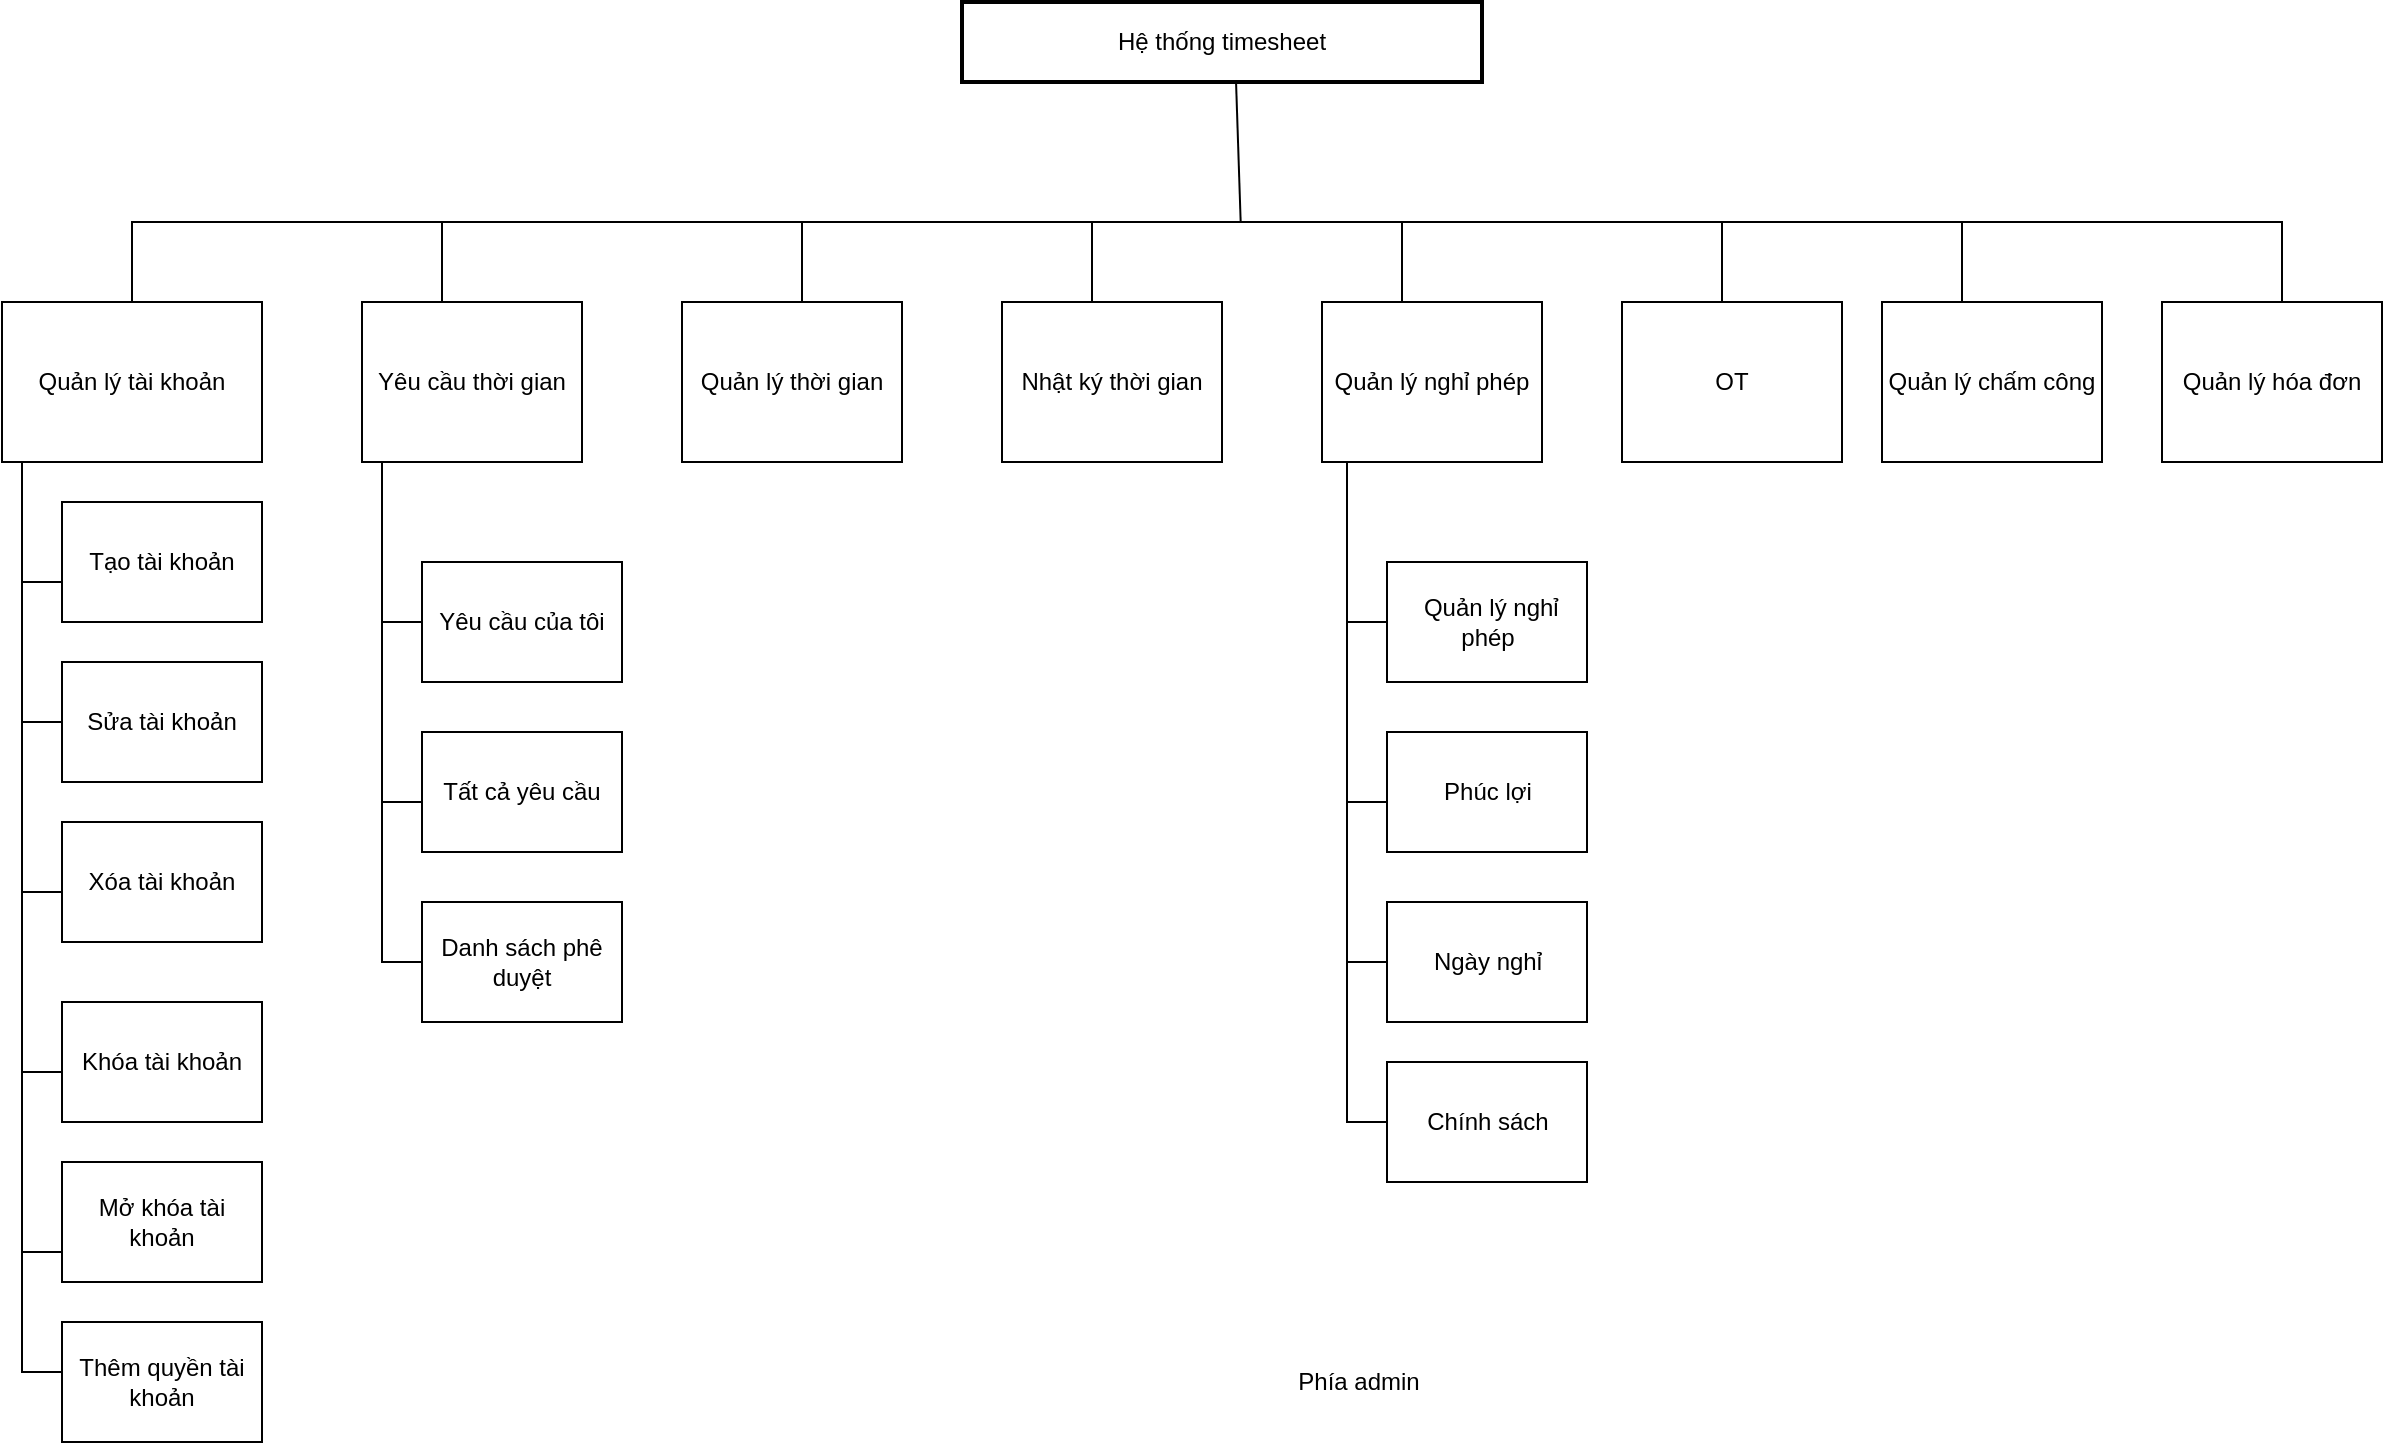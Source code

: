 <mxfile version="22.0.2" type="device" pages="3">
  <diagram name="BDF (Admin)" id="h5vYpTjHPYfRnU4A0GeR">
    <mxGraphModel dx="2301" dy="866" grid="1" gridSize="10" guides="1" tooltips="1" connect="1" arrows="1" fold="1" page="1" pageScale="1" pageWidth="850" pageHeight="1100" math="0" shadow="0">
      <root>
        <mxCell id="0" />
        <mxCell id="1" parent="0" />
        <mxCell id="E7teebw0IsDddwzWGSSj-1" value="Hệ thống timesheet" style="rounded=0;whiteSpace=wrap;html=1;strokeWidth=2;" parent="1" vertex="1">
          <mxGeometry x="360" y="100" width="260" height="40" as="geometry" />
        </mxCell>
        <mxCell id="E7teebw0IsDddwzWGSSj-2" value="" style="endArrow=none;html=1;rounded=0;entryX=0.527;entryY=1;entryDx=0;entryDy=0;entryPerimeter=0;" parent="1" target="E7teebw0IsDddwzWGSSj-1" edge="1">
          <mxGeometry width="50" height="50" relative="1" as="geometry">
            <mxPoint x="499.338" y="210" as="sourcePoint" />
            <mxPoint x="260" y="230" as="targetPoint" />
          </mxGeometry>
        </mxCell>
        <mxCell id="E7teebw0IsDddwzWGSSj-3" value="" style="shape=partialRectangle;whiteSpace=wrap;html=1;bottom=0;right=0;fillColor=none;" parent="1" vertex="1">
          <mxGeometry x="100" y="210" width="180" height="40" as="geometry" />
        </mxCell>
        <mxCell id="E7teebw0IsDddwzWGSSj-4" value="Yêu cầu thời gian" style="rounded=0;whiteSpace=wrap;html=1;" parent="1" vertex="1">
          <mxGeometry x="60" y="250" width="110" height="80" as="geometry" />
        </mxCell>
        <mxCell id="E7teebw0IsDddwzWGSSj-5" value="Quản lý thời gian" style="rounded=0;whiteSpace=wrap;html=1;" parent="1" vertex="1">
          <mxGeometry x="220" y="250" width="110" height="80" as="geometry" />
        </mxCell>
        <mxCell id="E7teebw0IsDddwzWGSSj-6" value="Nhật ký thời gian" style="rounded=0;whiteSpace=wrap;html=1;" parent="1" vertex="1">
          <mxGeometry x="380" y="250" width="110" height="80" as="geometry" />
        </mxCell>
        <mxCell id="E7teebw0IsDddwzWGSSj-7" value="Quản lý nghỉ phép" style="rounded=0;whiteSpace=wrap;html=1;" parent="1" vertex="1">
          <mxGeometry x="540" y="250" width="110" height="80" as="geometry" />
        </mxCell>
        <mxCell id="E7teebw0IsDddwzWGSSj-8" value="OT" style="rounded=0;whiteSpace=wrap;html=1;" parent="1" vertex="1">
          <mxGeometry x="690" y="250" width="110" height="80" as="geometry" />
        </mxCell>
        <mxCell id="E7teebw0IsDddwzWGSSj-9" value="" style="shape=partialRectangle;whiteSpace=wrap;html=1;bottom=0;right=0;fillColor=none;" parent="1" vertex="1">
          <mxGeometry x="280" y="210" width="180" height="40" as="geometry" />
        </mxCell>
        <mxCell id="E7teebw0IsDddwzWGSSj-10" value="" style="shape=partialRectangle;whiteSpace=wrap;html=1;bottom=0;right=0;fillColor=none;" parent="1" vertex="1">
          <mxGeometry x="425" y="210" width="165" height="40" as="geometry" />
        </mxCell>
        <mxCell id="E7teebw0IsDddwzWGSSj-11" value="" style="shape=partialRectangle;whiteSpace=wrap;html=1;bottom=0;right=0;fillColor=none;" parent="1" vertex="1">
          <mxGeometry x="580" y="210" width="160" height="40" as="geometry" />
        </mxCell>
        <mxCell id="E7teebw0IsDddwzWGSSj-12" value="" style="endArrow=none;html=1;rounded=0;entryX=1;entryY=0;entryDx=0;entryDy=0;exitX=1;exitY=1;exitDx=0;exitDy=0;" parent="1" source="E7teebw0IsDddwzWGSSj-11" target="E7teebw0IsDddwzWGSSj-11" edge="1">
          <mxGeometry width="50" height="50" relative="1" as="geometry">
            <mxPoint x="780" y="240" as="sourcePoint" />
            <mxPoint x="830" y="190" as="targetPoint" />
          </mxGeometry>
        </mxCell>
        <mxCell id="E7teebw0IsDddwzWGSSj-33" value="Phía admin" style="text;html=1;align=center;verticalAlign=middle;resizable=0;points=[];autosize=1;strokeColor=none;fillColor=none;" parent="1" vertex="1">
          <mxGeometry x="517.5" y="775" width="80" height="30" as="geometry" />
        </mxCell>
        <mxCell id="E7teebw0IsDddwzWGSSj-36" value="Quản lý chấm công" style="rounded=0;whiteSpace=wrap;html=1;" parent="1" vertex="1">
          <mxGeometry x="820" y="250" width="110" height="80" as="geometry" />
        </mxCell>
        <mxCell id="E7teebw0IsDddwzWGSSj-37" value="Quản lý hóa đơn&lt;br&gt;" style="rounded=0;whiteSpace=wrap;html=1;" parent="1" vertex="1">
          <mxGeometry x="960" y="250" width="110" height="80" as="geometry" />
        </mxCell>
        <mxCell id="E7teebw0IsDddwzWGSSj-39" value="" style="shape=partialRectangle;whiteSpace=wrap;html=1;bottom=0;right=0;fillColor=none;" parent="1" vertex="1">
          <mxGeometry x="860" y="210" width="160" height="40" as="geometry" />
        </mxCell>
        <mxCell id="E7teebw0IsDddwzWGSSj-42" value="" style="shape=partialRectangle;whiteSpace=wrap;html=1;bottom=0;right=0;fillColor=none;" parent="1" vertex="1">
          <mxGeometry x="740" y="210" width="160" height="40" as="geometry" />
        </mxCell>
        <mxCell id="E7teebw0IsDddwzWGSSj-44" value="" style="endArrow=none;html=1;rounded=0;" parent="1" edge="1">
          <mxGeometry width="50" height="50" relative="1" as="geometry">
            <mxPoint x="1020" y="210" as="sourcePoint" />
            <mxPoint x="1020" y="250" as="targetPoint" />
          </mxGeometry>
        </mxCell>
        <mxCell id="E7teebw0IsDddwzWGSSj-45" value="" style="shape=partialRectangle;whiteSpace=wrap;html=1;bottom=0;right=0;fillColor=none;rotation=-90;" parent="1" vertex="1">
          <mxGeometry x="40" y="360" width="80" height="20" as="geometry" />
        </mxCell>
        <mxCell id="E7teebw0IsDddwzWGSSj-46" value="Yêu cầu của tôi" style="rounded=0;whiteSpace=wrap;html=1;" parent="1" vertex="1">
          <mxGeometry x="90" y="380" width="100" height="60" as="geometry" />
        </mxCell>
        <mxCell id="E7teebw0IsDddwzWGSSj-48" value="Tất cả yêu cầu" style="rounded=0;whiteSpace=wrap;html=1;" parent="1" vertex="1">
          <mxGeometry x="90" y="465" width="100" height="60" as="geometry" />
        </mxCell>
        <mxCell id="E7teebw0IsDddwzWGSSj-49" value="Danh sách phê duyệt" style="rounded=0;whiteSpace=wrap;html=1;" parent="1" vertex="1">
          <mxGeometry x="90" y="550" width="100" height="60" as="geometry" />
        </mxCell>
        <mxCell id="E7teebw0IsDddwzWGSSj-50" value="" style="shape=partialRectangle;whiteSpace=wrap;html=1;bottom=0;right=0;fillColor=none;rotation=-90;" parent="1" vertex="1">
          <mxGeometry x="40" y="530" width="80" height="20" as="geometry" />
        </mxCell>
        <mxCell id="E7teebw0IsDddwzWGSSj-51" value="" style="shape=partialRectangle;whiteSpace=wrap;html=1;bottom=0;right=0;fillColor=none;rotation=-90;" parent="1" vertex="1">
          <mxGeometry x="35" y="445" width="90" height="20" as="geometry" />
        </mxCell>
        <mxCell id="E7teebw0IsDddwzWGSSj-64" value="" style="shape=partialRectangle;whiteSpace=wrap;html=1;bottom=0;right=0;fillColor=none;rotation=-90;" parent="1" vertex="1">
          <mxGeometry x="522.5" y="360" width="80" height="20" as="geometry" />
        </mxCell>
        <mxCell id="E7teebw0IsDddwzWGSSj-65" value="&amp;nbsp;Quản lý nghỉ phép" style="rounded=0;whiteSpace=wrap;html=1;" parent="1" vertex="1">
          <mxGeometry x="572.5" y="380" width="100" height="60" as="geometry" />
        </mxCell>
        <mxCell id="E7teebw0IsDddwzWGSSj-66" value="Phúc lợi" style="rounded=0;whiteSpace=wrap;html=1;" parent="1" vertex="1">
          <mxGeometry x="572.5" y="465" width="100" height="60" as="geometry" />
        </mxCell>
        <mxCell id="E7teebw0IsDddwzWGSSj-67" value="Ngày nghỉ" style="rounded=0;whiteSpace=wrap;html=1;" parent="1" vertex="1">
          <mxGeometry x="572.5" y="550" width="100" height="60" as="geometry" />
        </mxCell>
        <mxCell id="E7teebw0IsDddwzWGSSj-68" value="" style="shape=partialRectangle;whiteSpace=wrap;html=1;bottom=0;right=0;fillColor=none;rotation=-90;" parent="1" vertex="1">
          <mxGeometry x="522.5" y="530" width="80" height="20" as="geometry" />
        </mxCell>
        <mxCell id="E7teebw0IsDddwzWGSSj-69" value="" style="shape=partialRectangle;whiteSpace=wrap;html=1;bottom=0;right=0;fillColor=none;rotation=-90;" parent="1" vertex="1">
          <mxGeometry x="517.5" y="445" width="90" height="20" as="geometry" />
        </mxCell>
        <mxCell id="E7teebw0IsDddwzWGSSj-70" value="Chính sách" style="rounded=0;whiteSpace=wrap;html=1;" parent="1" vertex="1">
          <mxGeometry x="572.5" y="630" width="100" height="60" as="geometry" />
        </mxCell>
        <mxCell id="E7teebw0IsDddwzWGSSj-71" value="" style="shape=partialRectangle;whiteSpace=wrap;html=1;bottom=0;right=0;fillColor=none;rotation=-90;" parent="1" vertex="1">
          <mxGeometry x="522.5" y="610" width="80" height="20" as="geometry" />
        </mxCell>
        <mxCell id="E7teebw0IsDddwzWGSSj-82" value="" style="shape=partialRectangle;whiteSpace=wrap;html=1;bottom=0;right=0;fillColor=none;" parent="1" vertex="1">
          <mxGeometry x="-55" y="210" width="180" height="40" as="geometry" />
        </mxCell>
        <mxCell id="E7teebw0IsDddwzWGSSj-83" value="Quản lý tài khoản" style="rounded=0;whiteSpace=wrap;html=1;" parent="1" vertex="1">
          <mxGeometry x="-120" y="250" width="130" height="80" as="geometry" />
        </mxCell>
        <mxCell id="E7teebw0IsDddwzWGSSj-84" value="Tạo tài khoản" style="rounded=0;whiteSpace=wrap;html=1;" parent="1" vertex="1">
          <mxGeometry x="-90" y="350" width="100" height="60" as="geometry" />
        </mxCell>
        <mxCell id="E7teebw0IsDddwzWGSSj-85" value="Sửa tài khoản" style="rounded=0;whiteSpace=wrap;html=1;" parent="1" vertex="1">
          <mxGeometry x="-90" y="430" width="100" height="60" as="geometry" />
        </mxCell>
        <mxCell id="E7teebw0IsDddwzWGSSj-86" value="Xóa tài khoản" style="rounded=0;whiteSpace=wrap;html=1;" parent="1" vertex="1">
          <mxGeometry x="-90" y="510" width="100" height="60" as="geometry" />
        </mxCell>
        <mxCell id="E7teebw0IsDddwzWGSSj-90" value="" style="shape=partialRectangle;whiteSpace=wrap;html=1;bottom=0;right=0;fillColor=none;rotation=-90;" parent="1" vertex="1">
          <mxGeometry x="-130" y="350" width="60" height="20" as="geometry" />
        </mxCell>
        <mxCell id="E7teebw0IsDddwzWGSSj-92" value="" style="shape=partialRectangle;whiteSpace=wrap;html=1;bottom=0;right=0;fillColor=none;rotation=-90;" parent="1" vertex="1">
          <mxGeometry x="-135" y="415" width="70" height="20" as="geometry" />
        </mxCell>
        <mxCell id="E7teebw0IsDddwzWGSSj-96" value="" style="shape=partialRectangle;whiteSpace=wrap;html=1;bottom=0;right=0;fillColor=none;rotation=-90;" parent="1" vertex="1">
          <mxGeometry x="-145" y="490" width="90" height="20" as="geometry" />
        </mxCell>
        <mxCell id="MVcLi0CXAGnTmS7p04fH-1" value="Khóa tài khoản" style="rounded=0;whiteSpace=wrap;html=1;" parent="1" vertex="1">
          <mxGeometry x="-90" y="600" width="100" height="60" as="geometry" />
        </mxCell>
        <mxCell id="MVcLi0CXAGnTmS7p04fH-2" value="Mở khóa tài khoản" style="rounded=0;whiteSpace=wrap;html=1;" parent="1" vertex="1">
          <mxGeometry x="-90" y="680" width="100" height="60" as="geometry" />
        </mxCell>
        <mxCell id="MVcLi0CXAGnTmS7p04fH-3" value="Thêm quyền tài khoản" style="rounded=0;whiteSpace=wrap;html=1;" parent="1" vertex="1">
          <mxGeometry x="-90" y="760" width="100" height="60" as="geometry" />
        </mxCell>
        <mxCell id="MVcLi0CXAGnTmS7p04fH-4" value="" style="shape=partialRectangle;whiteSpace=wrap;html=1;bottom=0;right=0;fillColor=none;rotation=-90;" parent="1" vertex="1">
          <mxGeometry x="-145" y="580" width="90" height="20" as="geometry" />
        </mxCell>
        <mxCell id="MVcLi0CXAGnTmS7p04fH-5" value="" style="shape=partialRectangle;whiteSpace=wrap;html=1;bottom=0;right=0;fillColor=none;rotation=-90;" parent="1" vertex="1">
          <mxGeometry x="-145" y="670" width="90" height="20" as="geometry" />
        </mxCell>
        <mxCell id="MVcLi0CXAGnTmS7p04fH-6" value="" style="shape=partialRectangle;whiteSpace=wrap;html=1;bottom=0;right=0;fillColor=none;rotation=-90;" parent="1" vertex="1">
          <mxGeometry x="-145" y="730" width="90" height="20" as="geometry" />
        </mxCell>
      </root>
    </mxGraphModel>
  </diagram>
  <diagram id="YTh42X7q3K_oNGx18YK7" name="BDF (Management)">
    <mxGraphModel dx="1036" dy="606" grid="1" gridSize="10" guides="1" tooltips="1" connect="1" arrows="1" fold="1" page="1" pageScale="1" pageWidth="850" pageHeight="1100" math="0" shadow="0">
      <root>
        <mxCell id="0" />
        <mxCell id="1" parent="0" />
        <mxCell id="19-uw5dgSbHks8t0rAUR-1" value="Hệ thống timesheet" style="rounded=0;whiteSpace=wrap;html=1;strokeWidth=2;" parent="1" vertex="1">
          <mxGeometry x="520" y="100" width="260" height="40" as="geometry" />
        </mxCell>
        <mxCell id="19-uw5dgSbHks8t0rAUR-2" value="" style="endArrow=none;html=1;rounded=0;entryX=0.527;entryY=1;entryDx=0;entryDy=0;entryPerimeter=0;" parent="1" source="19-uw5dgSbHks8t0rAUR-11" target="19-uw5dgSbHks8t0rAUR-1" edge="1">
          <mxGeometry width="50" height="50" relative="1" as="geometry">
            <mxPoint x="730" y="200" as="sourcePoint" />
            <mxPoint x="420" y="230" as="targetPoint" />
          </mxGeometry>
        </mxCell>
        <mxCell id="19-uw5dgSbHks8t0rAUR-3" value="" style="shape=partialRectangle;whiteSpace=wrap;html=1;bottom=0;right=0;fillColor=none;" parent="1" vertex="1">
          <mxGeometry x="100" y="210" width="180" height="40" as="geometry" />
        </mxCell>
        <mxCell id="19-uw5dgSbHks8t0rAUR-4" value="Yêu cầu thời gian" style="rounded=0;whiteSpace=wrap;html=1;" parent="1" vertex="1">
          <mxGeometry x="60" y="250" width="110" height="80" as="geometry" />
        </mxCell>
        <mxCell id="19-uw5dgSbHks8t0rAUR-5" value="Quản lý thời gian" style="rounded=0;whiteSpace=wrap;html=1;" parent="1" vertex="1">
          <mxGeometry x="220" y="250" width="110" height="80" as="geometry" />
        </mxCell>
        <mxCell id="19-uw5dgSbHks8t0rAUR-6" value="Nhật ký thời gian" style="rounded=0;whiteSpace=wrap;html=1;" parent="1" vertex="1">
          <mxGeometry x="380" y="250" width="110" height="80" as="geometry" />
        </mxCell>
        <mxCell id="19-uw5dgSbHks8t0rAUR-7" value="Quản lý nghỉ phép" style="rounded=0;whiteSpace=wrap;html=1;" parent="1" vertex="1">
          <mxGeometry x="540" y="250" width="110" height="80" as="geometry" />
        </mxCell>
        <mxCell id="19-uw5dgSbHks8t0rAUR-8" value="OT" style="rounded=0;whiteSpace=wrap;html=1;" parent="1" vertex="1">
          <mxGeometry x="690" y="250" width="110" height="80" as="geometry" />
        </mxCell>
        <mxCell id="19-uw5dgSbHks8t0rAUR-9" value="" style="shape=partialRectangle;whiteSpace=wrap;html=1;bottom=0;right=0;fillColor=none;" parent="1" vertex="1">
          <mxGeometry x="280" y="210" width="180" height="40" as="geometry" />
        </mxCell>
        <mxCell id="19-uw5dgSbHks8t0rAUR-10" value="" style="shape=partialRectangle;whiteSpace=wrap;html=1;bottom=0;right=0;fillColor=none;" parent="1" vertex="1">
          <mxGeometry x="425" y="210" width="165" height="40" as="geometry" />
        </mxCell>
        <mxCell id="19-uw5dgSbHks8t0rAUR-11" value="" style="shape=partialRectangle;whiteSpace=wrap;html=1;bottom=0;right=0;fillColor=none;" parent="1" vertex="1">
          <mxGeometry x="580" y="210" width="160" height="40" as="geometry" />
        </mxCell>
        <mxCell id="19-uw5dgSbHks8t0rAUR-12" value="" style="endArrow=none;html=1;rounded=0;entryX=1;entryY=0;entryDx=0;entryDy=0;exitX=1;exitY=1;exitDx=0;exitDy=0;" parent="1" source="19-uw5dgSbHks8t0rAUR-11" target="19-uw5dgSbHks8t0rAUR-11" edge="1">
          <mxGeometry width="50" height="50" relative="1" as="geometry">
            <mxPoint x="780" y="240" as="sourcePoint" />
            <mxPoint x="830" y="190" as="targetPoint" />
          </mxGeometry>
        </mxCell>
        <mxCell id="19-uw5dgSbHks8t0rAUR-13" value="Phía&amp;nbsp; Management" style="text;html=1;align=center;verticalAlign=middle;resizable=0;points=[];autosize=1;strokeColor=none;fillColor=none;" parent="1" vertex="1">
          <mxGeometry x="572.5" y="720" width="120" height="30" as="geometry" />
        </mxCell>
        <mxCell id="19-uw5dgSbHks8t0rAUR-15" value="Quản lý dự án" style="rounded=0;whiteSpace=wrap;html=1;" parent="1" vertex="1">
          <mxGeometry x="830" y="250" width="110" height="80" as="geometry" />
        </mxCell>
        <mxCell id="19-uw5dgSbHks8t0rAUR-20" value="" style="shape=partialRectangle;whiteSpace=wrap;html=1;bottom=0;right=0;fillColor=none;" parent="1" vertex="1">
          <mxGeometry x="740" y="210" width="160" height="40" as="geometry" />
        </mxCell>
        <mxCell id="19-uw5dgSbHks8t0rAUR-23" value="" style="shape=partialRectangle;whiteSpace=wrap;html=1;bottom=0;right=0;fillColor=none;rotation=-90;" parent="1" vertex="1">
          <mxGeometry x="40" y="360" width="80" height="20" as="geometry" />
        </mxCell>
        <mxCell id="19-uw5dgSbHks8t0rAUR-24" value="Yêu cầu của tôi" style="rounded=0;whiteSpace=wrap;html=1;" parent="1" vertex="1">
          <mxGeometry x="90" y="380" width="100" height="60" as="geometry" />
        </mxCell>
        <mxCell id="19-uw5dgSbHks8t0rAUR-25" value="Tất cả yêu cầu" style="rounded=0;whiteSpace=wrap;html=1;" parent="1" vertex="1">
          <mxGeometry x="90" y="465" width="100" height="60" as="geometry" />
        </mxCell>
        <mxCell id="19-uw5dgSbHks8t0rAUR-26" value="Danh sách phê duyệt" style="rounded=0;whiteSpace=wrap;html=1;" parent="1" vertex="1">
          <mxGeometry x="90" y="550" width="100" height="60" as="geometry" />
        </mxCell>
        <mxCell id="19-uw5dgSbHks8t0rAUR-27" value="" style="shape=partialRectangle;whiteSpace=wrap;html=1;bottom=0;right=0;fillColor=none;rotation=-90;" parent="1" vertex="1">
          <mxGeometry x="40" y="530" width="80" height="20" as="geometry" />
        </mxCell>
        <mxCell id="19-uw5dgSbHks8t0rAUR-28" value="" style="shape=partialRectangle;whiteSpace=wrap;html=1;bottom=0;right=0;fillColor=none;rotation=-90;" parent="1" vertex="1">
          <mxGeometry x="35" y="445" width="90" height="20" as="geometry" />
        </mxCell>
        <mxCell id="19-uw5dgSbHks8t0rAUR-29" value="" style="shape=partialRectangle;whiteSpace=wrap;html=1;bottom=0;right=0;fillColor=none;rotation=-90;" parent="1" vertex="1">
          <mxGeometry x="522.5" y="360" width="80" height="20" as="geometry" />
        </mxCell>
        <mxCell id="19-uw5dgSbHks8t0rAUR-30" value="&amp;nbsp;Quản lý nghỉ phép" style="rounded=0;whiteSpace=wrap;html=1;" parent="1" vertex="1">
          <mxGeometry x="572.5" y="380" width="100" height="60" as="geometry" />
        </mxCell>
        <mxCell id="19-uw5dgSbHks8t0rAUR-31" value="Phúc lợi" style="rounded=0;whiteSpace=wrap;html=1;" parent="1" vertex="1">
          <mxGeometry x="572.5" y="465" width="100" height="60" as="geometry" />
        </mxCell>
        <mxCell id="19-uw5dgSbHks8t0rAUR-32" value="Ngày nghỉ" style="rounded=0;whiteSpace=wrap;html=1;" parent="1" vertex="1">
          <mxGeometry x="572.5" y="550" width="100" height="60" as="geometry" />
        </mxCell>
        <mxCell id="19-uw5dgSbHks8t0rAUR-33" value="" style="shape=partialRectangle;whiteSpace=wrap;html=1;bottom=0;right=0;fillColor=none;rotation=-90;" parent="1" vertex="1">
          <mxGeometry x="522.5" y="530" width="80" height="20" as="geometry" />
        </mxCell>
        <mxCell id="19-uw5dgSbHks8t0rAUR-34" value="" style="shape=partialRectangle;whiteSpace=wrap;html=1;bottom=0;right=0;fillColor=none;rotation=-90;" parent="1" vertex="1">
          <mxGeometry x="517.5" y="445" width="90" height="20" as="geometry" />
        </mxCell>
        <mxCell id="19-uw5dgSbHks8t0rAUR-35" value="Chính sách" style="rounded=0;whiteSpace=wrap;html=1;" parent="1" vertex="1">
          <mxGeometry x="572.5" y="630" width="100" height="60" as="geometry" />
        </mxCell>
        <mxCell id="19-uw5dgSbHks8t0rAUR-36" value="" style="shape=partialRectangle;whiteSpace=wrap;html=1;bottom=0;right=0;fillColor=none;rotation=-90;" parent="1" vertex="1">
          <mxGeometry x="522.5" y="610" width="80" height="20" as="geometry" />
        </mxCell>
        <mxCell id="19-uw5dgSbHks8t0rAUR-41" value="&amp;nbsp;Quản lý dự án" style="rounded=0;whiteSpace=wrap;html=1;" parent="1" vertex="1">
          <mxGeometry x="860" y="360" width="100" height="60" as="geometry" />
        </mxCell>
        <mxCell id="19-uw5dgSbHks8t0rAUR-42" value="" style="shape=partialRectangle;whiteSpace=wrap;html=1;bottom=0;right=0;fillColor=none;rotation=-90;" parent="1" vertex="1">
          <mxGeometry x="820" y="350" width="60" height="20" as="geometry" />
        </mxCell>
        <mxCell id="19-uw5dgSbHks8t0rAUR-57" value="" style="endArrow=none;html=1;rounded=0;exitX=1;exitY=0;exitDx=0;exitDy=0;entryX=1;entryY=1;entryDx=0;entryDy=0;" parent="1" source="19-uw5dgSbHks8t0rAUR-20" target="19-uw5dgSbHks8t0rAUR-20" edge="1">
          <mxGeometry width="50" height="50" relative="1" as="geometry">
            <mxPoint x="910" y="200" as="sourcePoint" />
            <mxPoint x="960" y="150" as="targetPoint" />
          </mxGeometry>
        </mxCell>
      </root>
    </mxGraphModel>
  </diagram>
  <diagram id="3AkTjL5gmnFYTgekik5z" name="BDF (Employee)">
    <mxGraphModel dx="1036" dy="606" grid="1" gridSize="10" guides="1" tooltips="1" connect="1" arrows="1" fold="1" page="1" pageScale="1" pageWidth="850" pageHeight="1100" math="0" shadow="0">
      <root>
        <mxCell id="0" />
        <mxCell id="1" parent="0" />
        <mxCell id="I4ie5sd6nl6QcpVFsm3u-1" value="Hệ thống timesheet" style="rounded=0;whiteSpace=wrap;html=1;strokeWidth=2;" parent="1" vertex="1">
          <mxGeometry x="312.5" y="110" width="260" height="40" as="geometry" />
        </mxCell>
        <mxCell id="I4ie5sd6nl6QcpVFsm3u-3" value="" style="shape=partialRectangle;whiteSpace=wrap;html=1;bottom=0;right=0;fillColor=none;" parent="1" vertex="1">
          <mxGeometry x="100" y="210" width="180" height="40" as="geometry" />
        </mxCell>
        <mxCell id="I4ie5sd6nl6QcpVFsm3u-4" value="Yêu cầu thời gian" style="rounded=0;whiteSpace=wrap;html=1;" parent="1" vertex="1">
          <mxGeometry x="60" y="250" width="110" height="80" as="geometry" />
        </mxCell>
        <mxCell id="I4ie5sd6nl6QcpVFsm3u-5" value="Quản lý thời gian" style="rounded=0;whiteSpace=wrap;html=1;" parent="1" vertex="1">
          <mxGeometry x="220" y="250" width="110" height="80" as="geometry" />
        </mxCell>
        <mxCell id="I4ie5sd6nl6QcpVFsm3u-6" value="Nhật ký thời gian" style="rounded=0;whiteSpace=wrap;html=1;" parent="1" vertex="1">
          <mxGeometry x="380" y="250" width="110" height="80" as="geometry" />
        </mxCell>
        <mxCell id="I4ie5sd6nl6QcpVFsm3u-7" value="Quản lý nghỉ phép" style="rounded=0;whiteSpace=wrap;html=1;" parent="1" vertex="1">
          <mxGeometry x="540" y="250" width="110" height="80" as="geometry" />
        </mxCell>
        <mxCell id="I4ie5sd6nl6QcpVFsm3u-8" value="OT" style="rounded=0;whiteSpace=wrap;html=1;" parent="1" vertex="1">
          <mxGeometry x="690" y="250" width="110" height="80" as="geometry" />
        </mxCell>
        <mxCell id="I4ie5sd6nl6QcpVFsm3u-9" value="" style="shape=partialRectangle;whiteSpace=wrap;html=1;bottom=0;right=0;fillColor=none;" parent="1" vertex="1">
          <mxGeometry x="280" y="210" width="180" height="40" as="geometry" />
        </mxCell>
        <mxCell id="I4ie5sd6nl6QcpVFsm3u-10" value="" style="shape=partialRectangle;whiteSpace=wrap;html=1;bottom=0;right=0;fillColor=none;" parent="1" vertex="1">
          <mxGeometry x="425" y="210" width="165" height="40" as="geometry" />
        </mxCell>
        <mxCell id="I4ie5sd6nl6QcpVFsm3u-11" value="" style="shape=partialRectangle;whiteSpace=wrap;html=1;bottom=0;right=0;fillColor=none;" parent="1" vertex="1">
          <mxGeometry x="580" y="210" width="160" height="40" as="geometry" />
        </mxCell>
        <mxCell id="I4ie5sd6nl6QcpVFsm3u-12" value="" style="endArrow=none;html=1;rounded=0;entryX=1;entryY=0;entryDx=0;entryDy=0;exitX=1;exitY=1;exitDx=0;exitDy=0;" parent="1" source="I4ie5sd6nl6QcpVFsm3u-11" target="I4ie5sd6nl6QcpVFsm3u-11" edge="1">
          <mxGeometry width="50" height="50" relative="1" as="geometry">
            <mxPoint x="780" y="240" as="sourcePoint" />
            <mxPoint x="830" y="190" as="targetPoint" />
          </mxGeometry>
        </mxCell>
        <mxCell id="I4ie5sd6nl6QcpVFsm3u-13" value="Phía admin" style="text;html=1;align=center;verticalAlign=middle;resizable=0;points=[];autosize=1;strokeColor=none;fillColor=none;" parent="1" vertex="1">
          <mxGeometry x="592.5" y="720" width="80" height="30" as="geometry" />
        </mxCell>
        <mxCell id="I4ie5sd6nl6QcpVFsm3u-18" value="" style="shape=partialRectangle;whiteSpace=wrap;html=1;bottom=0;right=0;fillColor=none;rotation=-90;" parent="1" vertex="1">
          <mxGeometry x="40" y="360" width="80" height="20" as="geometry" />
        </mxCell>
        <mxCell id="I4ie5sd6nl6QcpVFsm3u-19" value="Yêu cầu của tôi" style="rounded=0;whiteSpace=wrap;html=1;" parent="1" vertex="1">
          <mxGeometry x="90" y="380" width="100" height="60" as="geometry" />
        </mxCell>
        <mxCell id="I4ie5sd6nl6QcpVFsm3u-20" value="Tất cả yêu cầu" style="rounded=0;whiteSpace=wrap;html=1;" parent="1" vertex="1">
          <mxGeometry x="90" y="465" width="100" height="60" as="geometry" />
        </mxCell>
        <mxCell id="I4ie5sd6nl6QcpVFsm3u-21" value="Danh sách phê duyệt" style="rounded=0;whiteSpace=wrap;html=1;" parent="1" vertex="1">
          <mxGeometry x="90" y="550" width="100" height="60" as="geometry" />
        </mxCell>
        <mxCell id="I4ie5sd6nl6QcpVFsm3u-22" value="" style="shape=partialRectangle;whiteSpace=wrap;html=1;bottom=0;right=0;fillColor=none;rotation=-90;" parent="1" vertex="1">
          <mxGeometry x="40" y="530" width="80" height="20" as="geometry" />
        </mxCell>
        <mxCell id="I4ie5sd6nl6QcpVFsm3u-23" value="" style="shape=partialRectangle;whiteSpace=wrap;html=1;bottom=0;right=0;fillColor=none;rotation=-90;" parent="1" vertex="1">
          <mxGeometry x="35" y="445" width="90" height="20" as="geometry" />
        </mxCell>
        <mxCell id="I4ie5sd6nl6QcpVFsm3u-24" value="" style="shape=partialRectangle;whiteSpace=wrap;html=1;bottom=0;right=0;fillColor=none;rotation=-90;" parent="1" vertex="1">
          <mxGeometry x="522.5" y="360" width="80" height="20" as="geometry" />
        </mxCell>
        <mxCell id="I4ie5sd6nl6QcpVFsm3u-25" value="&amp;nbsp;Quản lý nghỉ phép" style="rounded=0;whiteSpace=wrap;html=1;" parent="1" vertex="1">
          <mxGeometry x="572.5" y="380" width="100" height="60" as="geometry" />
        </mxCell>
        <mxCell id="I4ie5sd6nl6QcpVFsm3u-26" value="Phúc lợi" style="rounded=0;whiteSpace=wrap;html=1;" parent="1" vertex="1">
          <mxGeometry x="572.5" y="465" width="100" height="60" as="geometry" />
        </mxCell>
        <mxCell id="I4ie5sd6nl6QcpVFsm3u-27" value="Ngày nghỉ" style="rounded=0;whiteSpace=wrap;html=1;" parent="1" vertex="1">
          <mxGeometry x="572.5" y="550" width="100" height="60" as="geometry" />
        </mxCell>
        <mxCell id="I4ie5sd6nl6QcpVFsm3u-28" value="" style="shape=partialRectangle;whiteSpace=wrap;html=1;bottom=0;right=0;fillColor=none;rotation=-90;" parent="1" vertex="1">
          <mxGeometry x="522.5" y="530" width="80" height="20" as="geometry" />
        </mxCell>
        <mxCell id="I4ie5sd6nl6QcpVFsm3u-29" value="" style="shape=partialRectangle;whiteSpace=wrap;html=1;bottom=0;right=0;fillColor=none;rotation=-90;" parent="1" vertex="1">
          <mxGeometry x="517.5" y="445" width="90" height="20" as="geometry" />
        </mxCell>
        <mxCell id="I4ie5sd6nl6QcpVFsm3u-30" value="Chính sách" style="rounded=0;whiteSpace=wrap;html=1;" parent="1" vertex="1">
          <mxGeometry x="572.5" y="630" width="100" height="60" as="geometry" />
        </mxCell>
        <mxCell id="I4ie5sd6nl6QcpVFsm3u-31" value="" style="shape=partialRectangle;whiteSpace=wrap;html=1;bottom=0;right=0;fillColor=none;rotation=-90;" parent="1" vertex="1">
          <mxGeometry x="522.5" y="610" width="80" height="20" as="geometry" />
        </mxCell>
        <mxCell id="I4ie5sd6nl6QcpVFsm3u-39" value="" style="endArrow=none;html=1;rounded=0;entryX=0.5;entryY=1;entryDx=0;entryDy=0;" parent="1" target="I4ie5sd6nl6QcpVFsm3u-1" edge="1">
          <mxGeometry width="50" height="50" relative="1" as="geometry">
            <mxPoint x="444" y="210" as="sourcePoint" />
            <mxPoint x="441.5" y="150" as="targetPoint" />
          </mxGeometry>
        </mxCell>
      </root>
    </mxGraphModel>
  </diagram>
</mxfile>
